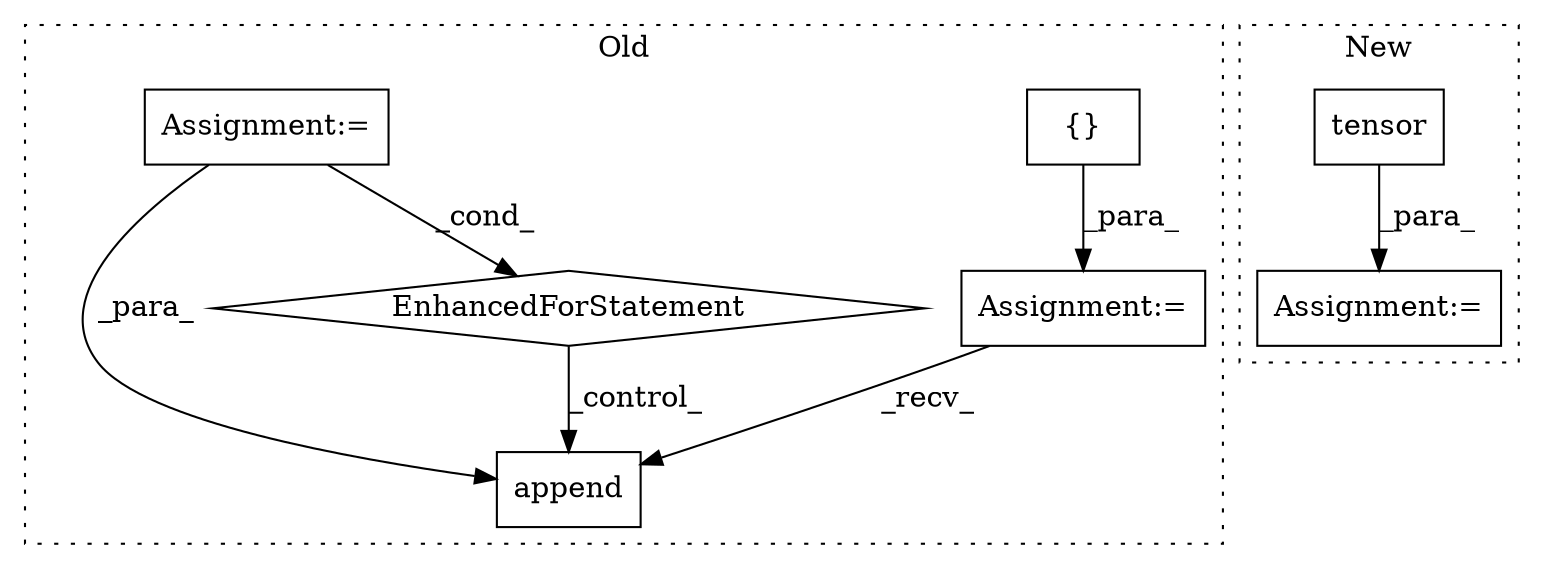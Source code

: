 digraph G {
subgraph cluster0 {
1 [label="append" a="32" s="1710,1796" l="7,1" shape="box"];
4 [label="EnhancedForStatement" a="70" s="1618,1695" l="53,2" shape="diamond"];
5 [label="{}" a="4" s="1610" l="2" shape="box"];
6 [label="Assignment:=" a="7" s="1618,1695" l="53,2" shape="box"];
7 [label="Assignment:=" a="7" s="1600" l="1" shape="box"];
label = "Old";
style="dotted";
}
subgraph cluster1 {
2 [label="tensor" a="32" s="1510,1669" l="18,1" shape="box"];
3 [label="Assignment:=" a="7" s="1503" l="1" shape="box"];
label = "New";
style="dotted";
}
2 -> 3 [label="_para_"];
4 -> 1 [label="_control_"];
5 -> 7 [label="_para_"];
6 -> 4 [label="_cond_"];
6 -> 1 [label="_para_"];
7 -> 1 [label="_recv_"];
}